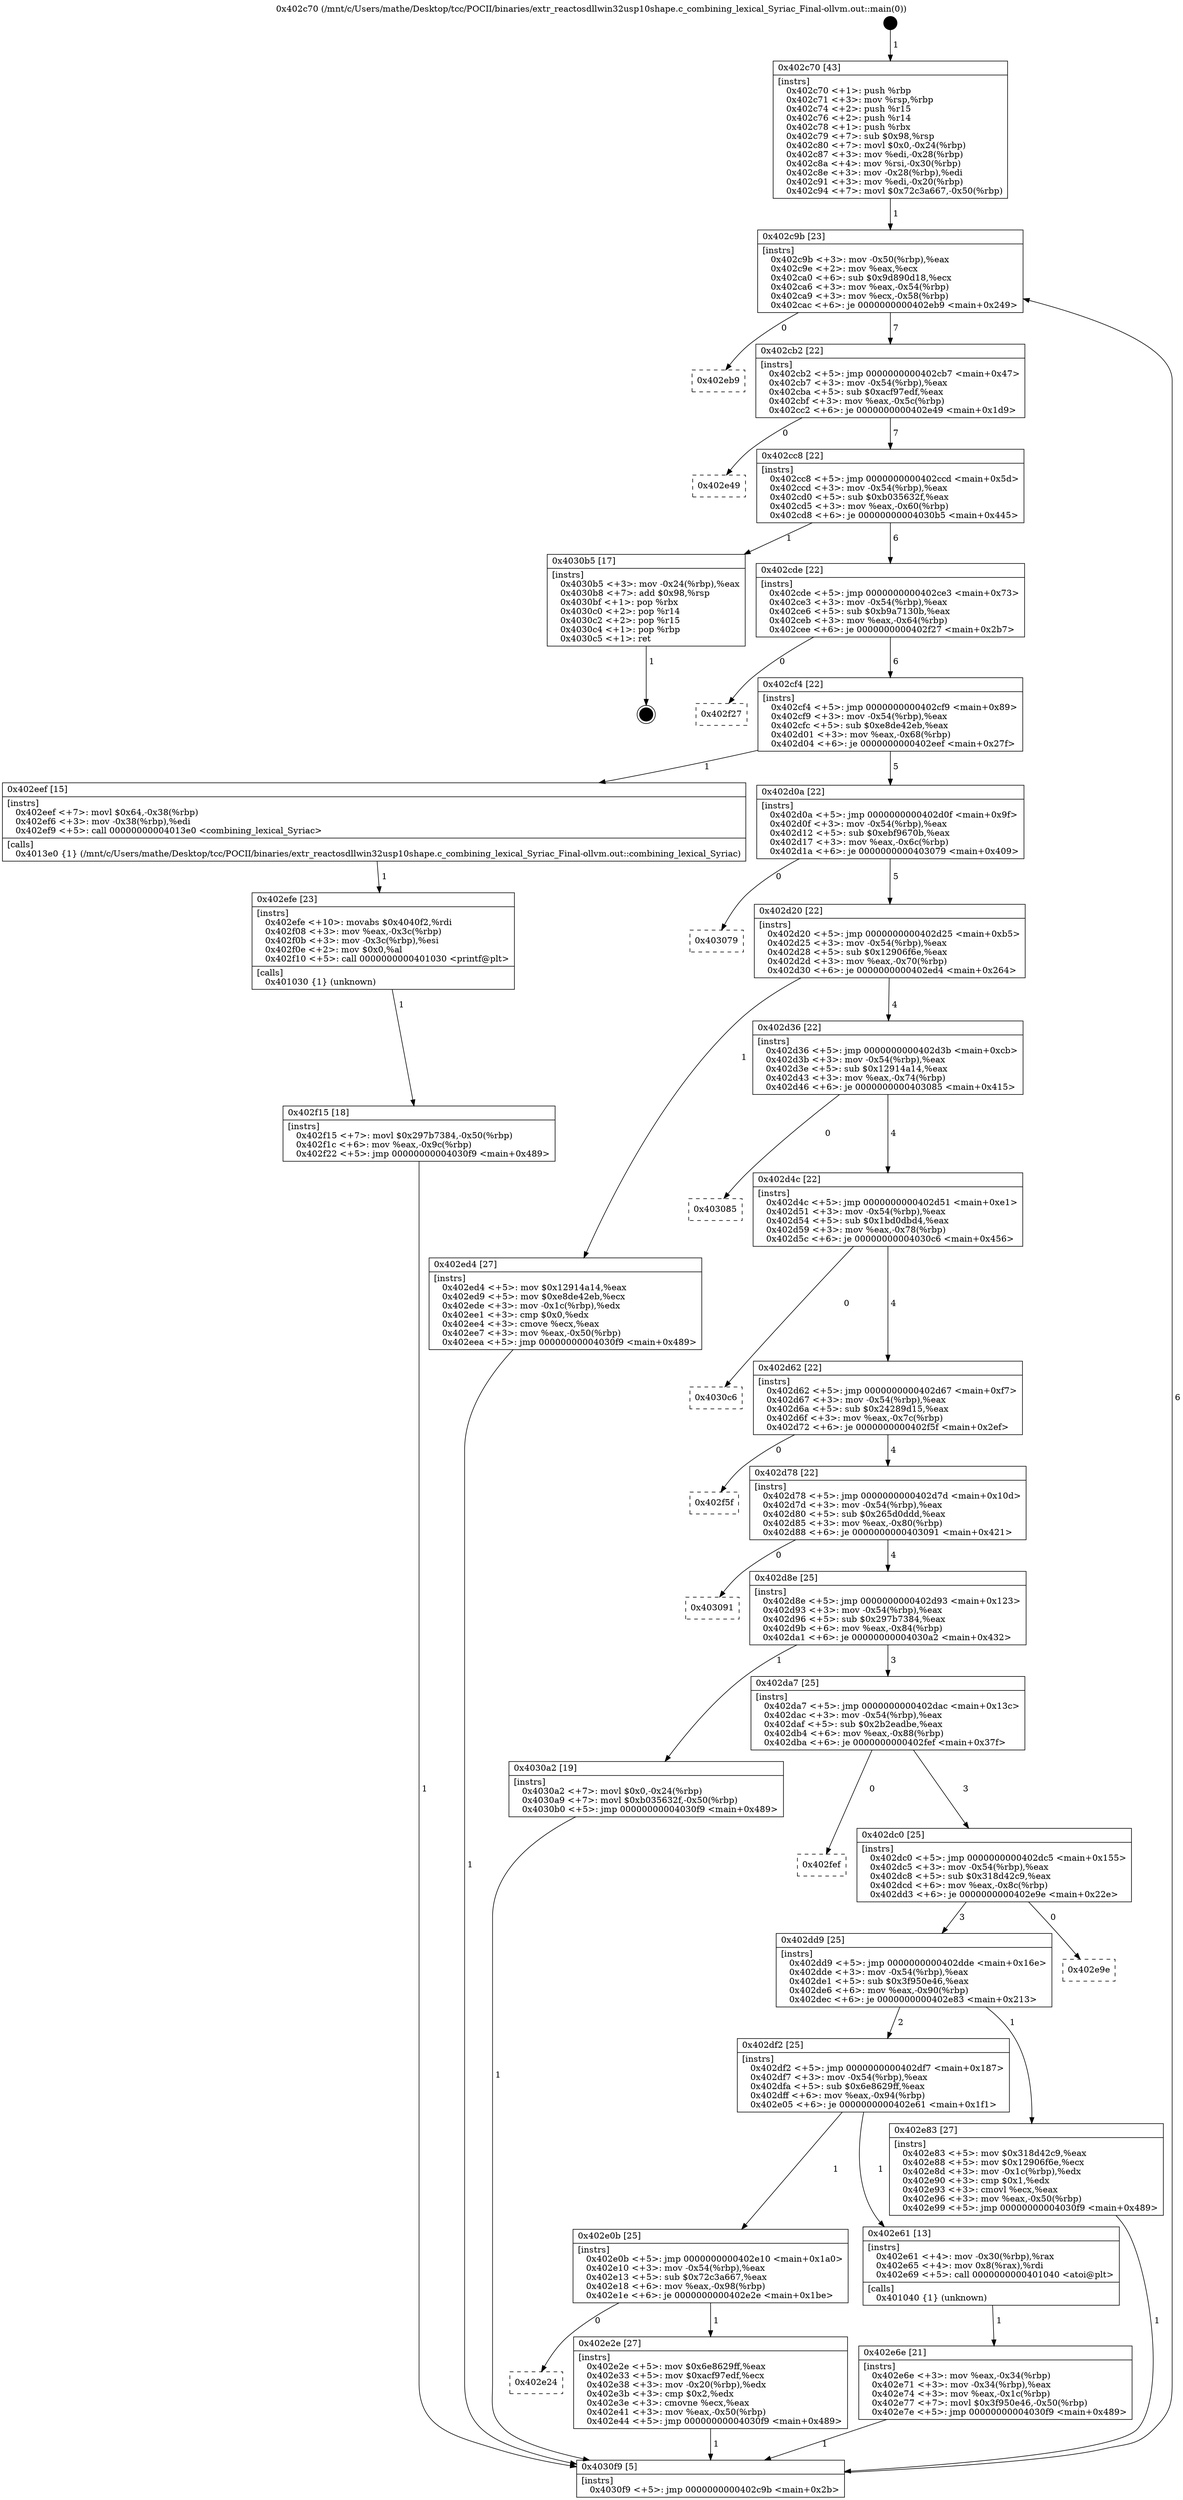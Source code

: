 digraph "0x402c70" {
  label = "0x402c70 (/mnt/c/Users/mathe/Desktop/tcc/POCII/binaries/extr_reactosdllwin32usp10shape.c_combining_lexical_Syriac_Final-ollvm.out::main(0))"
  labelloc = "t"
  node[shape=record]

  Entry [label="",width=0.3,height=0.3,shape=circle,fillcolor=black,style=filled]
  "0x402c9b" [label="{
     0x402c9b [23]\l
     | [instrs]\l
     &nbsp;&nbsp;0x402c9b \<+3\>: mov -0x50(%rbp),%eax\l
     &nbsp;&nbsp;0x402c9e \<+2\>: mov %eax,%ecx\l
     &nbsp;&nbsp;0x402ca0 \<+6\>: sub $0x9d890d18,%ecx\l
     &nbsp;&nbsp;0x402ca6 \<+3\>: mov %eax,-0x54(%rbp)\l
     &nbsp;&nbsp;0x402ca9 \<+3\>: mov %ecx,-0x58(%rbp)\l
     &nbsp;&nbsp;0x402cac \<+6\>: je 0000000000402eb9 \<main+0x249\>\l
  }"]
  "0x402eb9" [label="{
     0x402eb9\l
  }", style=dashed]
  "0x402cb2" [label="{
     0x402cb2 [22]\l
     | [instrs]\l
     &nbsp;&nbsp;0x402cb2 \<+5\>: jmp 0000000000402cb7 \<main+0x47\>\l
     &nbsp;&nbsp;0x402cb7 \<+3\>: mov -0x54(%rbp),%eax\l
     &nbsp;&nbsp;0x402cba \<+5\>: sub $0xacf97edf,%eax\l
     &nbsp;&nbsp;0x402cbf \<+3\>: mov %eax,-0x5c(%rbp)\l
     &nbsp;&nbsp;0x402cc2 \<+6\>: je 0000000000402e49 \<main+0x1d9\>\l
  }"]
  Exit [label="",width=0.3,height=0.3,shape=circle,fillcolor=black,style=filled,peripheries=2]
  "0x402e49" [label="{
     0x402e49\l
  }", style=dashed]
  "0x402cc8" [label="{
     0x402cc8 [22]\l
     | [instrs]\l
     &nbsp;&nbsp;0x402cc8 \<+5\>: jmp 0000000000402ccd \<main+0x5d\>\l
     &nbsp;&nbsp;0x402ccd \<+3\>: mov -0x54(%rbp),%eax\l
     &nbsp;&nbsp;0x402cd0 \<+5\>: sub $0xb035632f,%eax\l
     &nbsp;&nbsp;0x402cd5 \<+3\>: mov %eax,-0x60(%rbp)\l
     &nbsp;&nbsp;0x402cd8 \<+6\>: je 00000000004030b5 \<main+0x445\>\l
  }"]
  "0x402f15" [label="{
     0x402f15 [18]\l
     | [instrs]\l
     &nbsp;&nbsp;0x402f15 \<+7\>: movl $0x297b7384,-0x50(%rbp)\l
     &nbsp;&nbsp;0x402f1c \<+6\>: mov %eax,-0x9c(%rbp)\l
     &nbsp;&nbsp;0x402f22 \<+5\>: jmp 00000000004030f9 \<main+0x489\>\l
  }"]
  "0x4030b5" [label="{
     0x4030b5 [17]\l
     | [instrs]\l
     &nbsp;&nbsp;0x4030b5 \<+3\>: mov -0x24(%rbp),%eax\l
     &nbsp;&nbsp;0x4030b8 \<+7\>: add $0x98,%rsp\l
     &nbsp;&nbsp;0x4030bf \<+1\>: pop %rbx\l
     &nbsp;&nbsp;0x4030c0 \<+2\>: pop %r14\l
     &nbsp;&nbsp;0x4030c2 \<+2\>: pop %r15\l
     &nbsp;&nbsp;0x4030c4 \<+1\>: pop %rbp\l
     &nbsp;&nbsp;0x4030c5 \<+1\>: ret\l
  }"]
  "0x402cde" [label="{
     0x402cde [22]\l
     | [instrs]\l
     &nbsp;&nbsp;0x402cde \<+5\>: jmp 0000000000402ce3 \<main+0x73\>\l
     &nbsp;&nbsp;0x402ce3 \<+3\>: mov -0x54(%rbp),%eax\l
     &nbsp;&nbsp;0x402ce6 \<+5\>: sub $0xb9a7130b,%eax\l
     &nbsp;&nbsp;0x402ceb \<+3\>: mov %eax,-0x64(%rbp)\l
     &nbsp;&nbsp;0x402cee \<+6\>: je 0000000000402f27 \<main+0x2b7\>\l
  }"]
  "0x402efe" [label="{
     0x402efe [23]\l
     | [instrs]\l
     &nbsp;&nbsp;0x402efe \<+10\>: movabs $0x4040f2,%rdi\l
     &nbsp;&nbsp;0x402f08 \<+3\>: mov %eax,-0x3c(%rbp)\l
     &nbsp;&nbsp;0x402f0b \<+3\>: mov -0x3c(%rbp),%esi\l
     &nbsp;&nbsp;0x402f0e \<+2\>: mov $0x0,%al\l
     &nbsp;&nbsp;0x402f10 \<+5\>: call 0000000000401030 \<printf@plt\>\l
     | [calls]\l
     &nbsp;&nbsp;0x401030 \{1\} (unknown)\l
  }"]
  "0x402f27" [label="{
     0x402f27\l
  }", style=dashed]
  "0x402cf4" [label="{
     0x402cf4 [22]\l
     | [instrs]\l
     &nbsp;&nbsp;0x402cf4 \<+5\>: jmp 0000000000402cf9 \<main+0x89\>\l
     &nbsp;&nbsp;0x402cf9 \<+3\>: mov -0x54(%rbp),%eax\l
     &nbsp;&nbsp;0x402cfc \<+5\>: sub $0xe8de42eb,%eax\l
     &nbsp;&nbsp;0x402d01 \<+3\>: mov %eax,-0x68(%rbp)\l
     &nbsp;&nbsp;0x402d04 \<+6\>: je 0000000000402eef \<main+0x27f\>\l
  }"]
  "0x402e6e" [label="{
     0x402e6e [21]\l
     | [instrs]\l
     &nbsp;&nbsp;0x402e6e \<+3\>: mov %eax,-0x34(%rbp)\l
     &nbsp;&nbsp;0x402e71 \<+3\>: mov -0x34(%rbp),%eax\l
     &nbsp;&nbsp;0x402e74 \<+3\>: mov %eax,-0x1c(%rbp)\l
     &nbsp;&nbsp;0x402e77 \<+7\>: movl $0x3f950e46,-0x50(%rbp)\l
     &nbsp;&nbsp;0x402e7e \<+5\>: jmp 00000000004030f9 \<main+0x489\>\l
  }"]
  "0x402eef" [label="{
     0x402eef [15]\l
     | [instrs]\l
     &nbsp;&nbsp;0x402eef \<+7\>: movl $0x64,-0x38(%rbp)\l
     &nbsp;&nbsp;0x402ef6 \<+3\>: mov -0x38(%rbp),%edi\l
     &nbsp;&nbsp;0x402ef9 \<+5\>: call 00000000004013e0 \<combining_lexical_Syriac\>\l
     | [calls]\l
     &nbsp;&nbsp;0x4013e0 \{1\} (/mnt/c/Users/mathe/Desktop/tcc/POCII/binaries/extr_reactosdllwin32usp10shape.c_combining_lexical_Syriac_Final-ollvm.out::combining_lexical_Syriac)\l
  }"]
  "0x402d0a" [label="{
     0x402d0a [22]\l
     | [instrs]\l
     &nbsp;&nbsp;0x402d0a \<+5\>: jmp 0000000000402d0f \<main+0x9f\>\l
     &nbsp;&nbsp;0x402d0f \<+3\>: mov -0x54(%rbp),%eax\l
     &nbsp;&nbsp;0x402d12 \<+5\>: sub $0xebf9670b,%eax\l
     &nbsp;&nbsp;0x402d17 \<+3\>: mov %eax,-0x6c(%rbp)\l
     &nbsp;&nbsp;0x402d1a \<+6\>: je 0000000000403079 \<main+0x409\>\l
  }"]
  "0x402c70" [label="{
     0x402c70 [43]\l
     | [instrs]\l
     &nbsp;&nbsp;0x402c70 \<+1\>: push %rbp\l
     &nbsp;&nbsp;0x402c71 \<+3\>: mov %rsp,%rbp\l
     &nbsp;&nbsp;0x402c74 \<+2\>: push %r15\l
     &nbsp;&nbsp;0x402c76 \<+2\>: push %r14\l
     &nbsp;&nbsp;0x402c78 \<+1\>: push %rbx\l
     &nbsp;&nbsp;0x402c79 \<+7\>: sub $0x98,%rsp\l
     &nbsp;&nbsp;0x402c80 \<+7\>: movl $0x0,-0x24(%rbp)\l
     &nbsp;&nbsp;0x402c87 \<+3\>: mov %edi,-0x28(%rbp)\l
     &nbsp;&nbsp;0x402c8a \<+4\>: mov %rsi,-0x30(%rbp)\l
     &nbsp;&nbsp;0x402c8e \<+3\>: mov -0x28(%rbp),%edi\l
     &nbsp;&nbsp;0x402c91 \<+3\>: mov %edi,-0x20(%rbp)\l
     &nbsp;&nbsp;0x402c94 \<+7\>: movl $0x72c3a667,-0x50(%rbp)\l
  }"]
  "0x403079" [label="{
     0x403079\l
  }", style=dashed]
  "0x402d20" [label="{
     0x402d20 [22]\l
     | [instrs]\l
     &nbsp;&nbsp;0x402d20 \<+5\>: jmp 0000000000402d25 \<main+0xb5\>\l
     &nbsp;&nbsp;0x402d25 \<+3\>: mov -0x54(%rbp),%eax\l
     &nbsp;&nbsp;0x402d28 \<+5\>: sub $0x12906f6e,%eax\l
     &nbsp;&nbsp;0x402d2d \<+3\>: mov %eax,-0x70(%rbp)\l
     &nbsp;&nbsp;0x402d30 \<+6\>: je 0000000000402ed4 \<main+0x264\>\l
  }"]
  "0x4030f9" [label="{
     0x4030f9 [5]\l
     | [instrs]\l
     &nbsp;&nbsp;0x4030f9 \<+5\>: jmp 0000000000402c9b \<main+0x2b\>\l
  }"]
  "0x402ed4" [label="{
     0x402ed4 [27]\l
     | [instrs]\l
     &nbsp;&nbsp;0x402ed4 \<+5\>: mov $0x12914a14,%eax\l
     &nbsp;&nbsp;0x402ed9 \<+5\>: mov $0xe8de42eb,%ecx\l
     &nbsp;&nbsp;0x402ede \<+3\>: mov -0x1c(%rbp),%edx\l
     &nbsp;&nbsp;0x402ee1 \<+3\>: cmp $0x0,%edx\l
     &nbsp;&nbsp;0x402ee4 \<+3\>: cmove %ecx,%eax\l
     &nbsp;&nbsp;0x402ee7 \<+3\>: mov %eax,-0x50(%rbp)\l
     &nbsp;&nbsp;0x402eea \<+5\>: jmp 00000000004030f9 \<main+0x489\>\l
  }"]
  "0x402d36" [label="{
     0x402d36 [22]\l
     | [instrs]\l
     &nbsp;&nbsp;0x402d36 \<+5\>: jmp 0000000000402d3b \<main+0xcb\>\l
     &nbsp;&nbsp;0x402d3b \<+3\>: mov -0x54(%rbp),%eax\l
     &nbsp;&nbsp;0x402d3e \<+5\>: sub $0x12914a14,%eax\l
     &nbsp;&nbsp;0x402d43 \<+3\>: mov %eax,-0x74(%rbp)\l
     &nbsp;&nbsp;0x402d46 \<+6\>: je 0000000000403085 \<main+0x415\>\l
  }"]
  "0x402e24" [label="{
     0x402e24\l
  }", style=dashed]
  "0x403085" [label="{
     0x403085\l
  }", style=dashed]
  "0x402d4c" [label="{
     0x402d4c [22]\l
     | [instrs]\l
     &nbsp;&nbsp;0x402d4c \<+5\>: jmp 0000000000402d51 \<main+0xe1\>\l
     &nbsp;&nbsp;0x402d51 \<+3\>: mov -0x54(%rbp),%eax\l
     &nbsp;&nbsp;0x402d54 \<+5\>: sub $0x1bd0dbd4,%eax\l
     &nbsp;&nbsp;0x402d59 \<+3\>: mov %eax,-0x78(%rbp)\l
     &nbsp;&nbsp;0x402d5c \<+6\>: je 00000000004030c6 \<main+0x456\>\l
  }"]
  "0x402e2e" [label="{
     0x402e2e [27]\l
     | [instrs]\l
     &nbsp;&nbsp;0x402e2e \<+5\>: mov $0x6e8629ff,%eax\l
     &nbsp;&nbsp;0x402e33 \<+5\>: mov $0xacf97edf,%ecx\l
     &nbsp;&nbsp;0x402e38 \<+3\>: mov -0x20(%rbp),%edx\l
     &nbsp;&nbsp;0x402e3b \<+3\>: cmp $0x2,%edx\l
     &nbsp;&nbsp;0x402e3e \<+3\>: cmovne %ecx,%eax\l
     &nbsp;&nbsp;0x402e41 \<+3\>: mov %eax,-0x50(%rbp)\l
     &nbsp;&nbsp;0x402e44 \<+5\>: jmp 00000000004030f9 \<main+0x489\>\l
  }"]
  "0x4030c6" [label="{
     0x4030c6\l
  }", style=dashed]
  "0x402d62" [label="{
     0x402d62 [22]\l
     | [instrs]\l
     &nbsp;&nbsp;0x402d62 \<+5\>: jmp 0000000000402d67 \<main+0xf7\>\l
     &nbsp;&nbsp;0x402d67 \<+3\>: mov -0x54(%rbp),%eax\l
     &nbsp;&nbsp;0x402d6a \<+5\>: sub $0x24289d15,%eax\l
     &nbsp;&nbsp;0x402d6f \<+3\>: mov %eax,-0x7c(%rbp)\l
     &nbsp;&nbsp;0x402d72 \<+6\>: je 0000000000402f5f \<main+0x2ef\>\l
  }"]
  "0x402e0b" [label="{
     0x402e0b [25]\l
     | [instrs]\l
     &nbsp;&nbsp;0x402e0b \<+5\>: jmp 0000000000402e10 \<main+0x1a0\>\l
     &nbsp;&nbsp;0x402e10 \<+3\>: mov -0x54(%rbp),%eax\l
     &nbsp;&nbsp;0x402e13 \<+5\>: sub $0x72c3a667,%eax\l
     &nbsp;&nbsp;0x402e18 \<+6\>: mov %eax,-0x98(%rbp)\l
     &nbsp;&nbsp;0x402e1e \<+6\>: je 0000000000402e2e \<main+0x1be\>\l
  }"]
  "0x402f5f" [label="{
     0x402f5f\l
  }", style=dashed]
  "0x402d78" [label="{
     0x402d78 [22]\l
     | [instrs]\l
     &nbsp;&nbsp;0x402d78 \<+5\>: jmp 0000000000402d7d \<main+0x10d\>\l
     &nbsp;&nbsp;0x402d7d \<+3\>: mov -0x54(%rbp),%eax\l
     &nbsp;&nbsp;0x402d80 \<+5\>: sub $0x265d0ddd,%eax\l
     &nbsp;&nbsp;0x402d85 \<+3\>: mov %eax,-0x80(%rbp)\l
     &nbsp;&nbsp;0x402d88 \<+6\>: je 0000000000403091 \<main+0x421\>\l
  }"]
  "0x402e61" [label="{
     0x402e61 [13]\l
     | [instrs]\l
     &nbsp;&nbsp;0x402e61 \<+4\>: mov -0x30(%rbp),%rax\l
     &nbsp;&nbsp;0x402e65 \<+4\>: mov 0x8(%rax),%rdi\l
     &nbsp;&nbsp;0x402e69 \<+5\>: call 0000000000401040 \<atoi@plt\>\l
     | [calls]\l
     &nbsp;&nbsp;0x401040 \{1\} (unknown)\l
  }"]
  "0x403091" [label="{
     0x403091\l
  }", style=dashed]
  "0x402d8e" [label="{
     0x402d8e [25]\l
     | [instrs]\l
     &nbsp;&nbsp;0x402d8e \<+5\>: jmp 0000000000402d93 \<main+0x123\>\l
     &nbsp;&nbsp;0x402d93 \<+3\>: mov -0x54(%rbp),%eax\l
     &nbsp;&nbsp;0x402d96 \<+5\>: sub $0x297b7384,%eax\l
     &nbsp;&nbsp;0x402d9b \<+6\>: mov %eax,-0x84(%rbp)\l
     &nbsp;&nbsp;0x402da1 \<+6\>: je 00000000004030a2 \<main+0x432\>\l
  }"]
  "0x402df2" [label="{
     0x402df2 [25]\l
     | [instrs]\l
     &nbsp;&nbsp;0x402df2 \<+5\>: jmp 0000000000402df7 \<main+0x187\>\l
     &nbsp;&nbsp;0x402df7 \<+3\>: mov -0x54(%rbp),%eax\l
     &nbsp;&nbsp;0x402dfa \<+5\>: sub $0x6e8629ff,%eax\l
     &nbsp;&nbsp;0x402dff \<+6\>: mov %eax,-0x94(%rbp)\l
     &nbsp;&nbsp;0x402e05 \<+6\>: je 0000000000402e61 \<main+0x1f1\>\l
  }"]
  "0x4030a2" [label="{
     0x4030a2 [19]\l
     | [instrs]\l
     &nbsp;&nbsp;0x4030a2 \<+7\>: movl $0x0,-0x24(%rbp)\l
     &nbsp;&nbsp;0x4030a9 \<+7\>: movl $0xb035632f,-0x50(%rbp)\l
     &nbsp;&nbsp;0x4030b0 \<+5\>: jmp 00000000004030f9 \<main+0x489\>\l
  }"]
  "0x402da7" [label="{
     0x402da7 [25]\l
     | [instrs]\l
     &nbsp;&nbsp;0x402da7 \<+5\>: jmp 0000000000402dac \<main+0x13c\>\l
     &nbsp;&nbsp;0x402dac \<+3\>: mov -0x54(%rbp),%eax\l
     &nbsp;&nbsp;0x402daf \<+5\>: sub $0x2b2eadbe,%eax\l
     &nbsp;&nbsp;0x402db4 \<+6\>: mov %eax,-0x88(%rbp)\l
     &nbsp;&nbsp;0x402dba \<+6\>: je 0000000000402fef \<main+0x37f\>\l
  }"]
  "0x402e83" [label="{
     0x402e83 [27]\l
     | [instrs]\l
     &nbsp;&nbsp;0x402e83 \<+5\>: mov $0x318d42c9,%eax\l
     &nbsp;&nbsp;0x402e88 \<+5\>: mov $0x12906f6e,%ecx\l
     &nbsp;&nbsp;0x402e8d \<+3\>: mov -0x1c(%rbp),%edx\l
     &nbsp;&nbsp;0x402e90 \<+3\>: cmp $0x1,%edx\l
     &nbsp;&nbsp;0x402e93 \<+3\>: cmovl %ecx,%eax\l
     &nbsp;&nbsp;0x402e96 \<+3\>: mov %eax,-0x50(%rbp)\l
     &nbsp;&nbsp;0x402e99 \<+5\>: jmp 00000000004030f9 \<main+0x489\>\l
  }"]
  "0x402fef" [label="{
     0x402fef\l
  }", style=dashed]
  "0x402dc0" [label="{
     0x402dc0 [25]\l
     | [instrs]\l
     &nbsp;&nbsp;0x402dc0 \<+5\>: jmp 0000000000402dc5 \<main+0x155\>\l
     &nbsp;&nbsp;0x402dc5 \<+3\>: mov -0x54(%rbp),%eax\l
     &nbsp;&nbsp;0x402dc8 \<+5\>: sub $0x318d42c9,%eax\l
     &nbsp;&nbsp;0x402dcd \<+6\>: mov %eax,-0x8c(%rbp)\l
     &nbsp;&nbsp;0x402dd3 \<+6\>: je 0000000000402e9e \<main+0x22e\>\l
  }"]
  "0x402dd9" [label="{
     0x402dd9 [25]\l
     | [instrs]\l
     &nbsp;&nbsp;0x402dd9 \<+5\>: jmp 0000000000402dde \<main+0x16e\>\l
     &nbsp;&nbsp;0x402dde \<+3\>: mov -0x54(%rbp),%eax\l
     &nbsp;&nbsp;0x402de1 \<+5\>: sub $0x3f950e46,%eax\l
     &nbsp;&nbsp;0x402de6 \<+6\>: mov %eax,-0x90(%rbp)\l
     &nbsp;&nbsp;0x402dec \<+6\>: je 0000000000402e83 \<main+0x213\>\l
  }"]
  "0x402e9e" [label="{
     0x402e9e\l
  }", style=dashed]
  Entry -> "0x402c70" [label=" 1"]
  "0x402c9b" -> "0x402eb9" [label=" 0"]
  "0x402c9b" -> "0x402cb2" [label=" 7"]
  "0x4030b5" -> Exit [label=" 1"]
  "0x402cb2" -> "0x402e49" [label=" 0"]
  "0x402cb2" -> "0x402cc8" [label=" 7"]
  "0x4030a2" -> "0x4030f9" [label=" 1"]
  "0x402cc8" -> "0x4030b5" [label=" 1"]
  "0x402cc8" -> "0x402cde" [label=" 6"]
  "0x402f15" -> "0x4030f9" [label=" 1"]
  "0x402cde" -> "0x402f27" [label=" 0"]
  "0x402cde" -> "0x402cf4" [label=" 6"]
  "0x402efe" -> "0x402f15" [label=" 1"]
  "0x402cf4" -> "0x402eef" [label=" 1"]
  "0x402cf4" -> "0x402d0a" [label=" 5"]
  "0x402eef" -> "0x402efe" [label=" 1"]
  "0x402d0a" -> "0x403079" [label=" 0"]
  "0x402d0a" -> "0x402d20" [label=" 5"]
  "0x402ed4" -> "0x4030f9" [label=" 1"]
  "0x402d20" -> "0x402ed4" [label=" 1"]
  "0x402d20" -> "0x402d36" [label=" 4"]
  "0x402e83" -> "0x4030f9" [label=" 1"]
  "0x402d36" -> "0x403085" [label=" 0"]
  "0x402d36" -> "0x402d4c" [label=" 4"]
  "0x402e6e" -> "0x4030f9" [label=" 1"]
  "0x402d4c" -> "0x4030c6" [label=" 0"]
  "0x402d4c" -> "0x402d62" [label=" 4"]
  "0x402e61" -> "0x402e6e" [label=" 1"]
  "0x402d62" -> "0x402f5f" [label=" 0"]
  "0x402d62" -> "0x402d78" [label=" 4"]
  "0x402c70" -> "0x402c9b" [label=" 1"]
  "0x402d78" -> "0x403091" [label=" 0"]
  "0x402d78" -> "0x402d8e" [label=" 4"]
  "0x402e2e" -> "0x4030f9" [label=" 1"]
  "0x402d8e" -> "0x4030a2" [label=" 1"]
  "0x402d8e" -> "0x402da7" [label=" 3"]
  "0x402e0b" -> "0x402e2e" [label=" 1"]
  "0x402da7" -> "0x402fef" [label=" 0"]
  "0x402da7" -> "0x402dc0" [label=" 3"]
  "0x4030f9" -> "0x402c9b" [label=" 6"]
  "0x402dc0" -> "0x402e9e" [label=" 0"]
  "0x402dc0" -> "0x402dd9" [label=" 3"]
  "0x402df2" -> "0x402e0b" [label=" 1"]
  "0x402dd9" -> "0x402e83" [label=" 1"]
  "0x402dd9" -> "0x402df2" [label=" 2"]
  "0x402e0b" -> "0x402e24" [label=" 0"]
  "0x402df2" -> "0x402e61" [label=" 1"]
}
